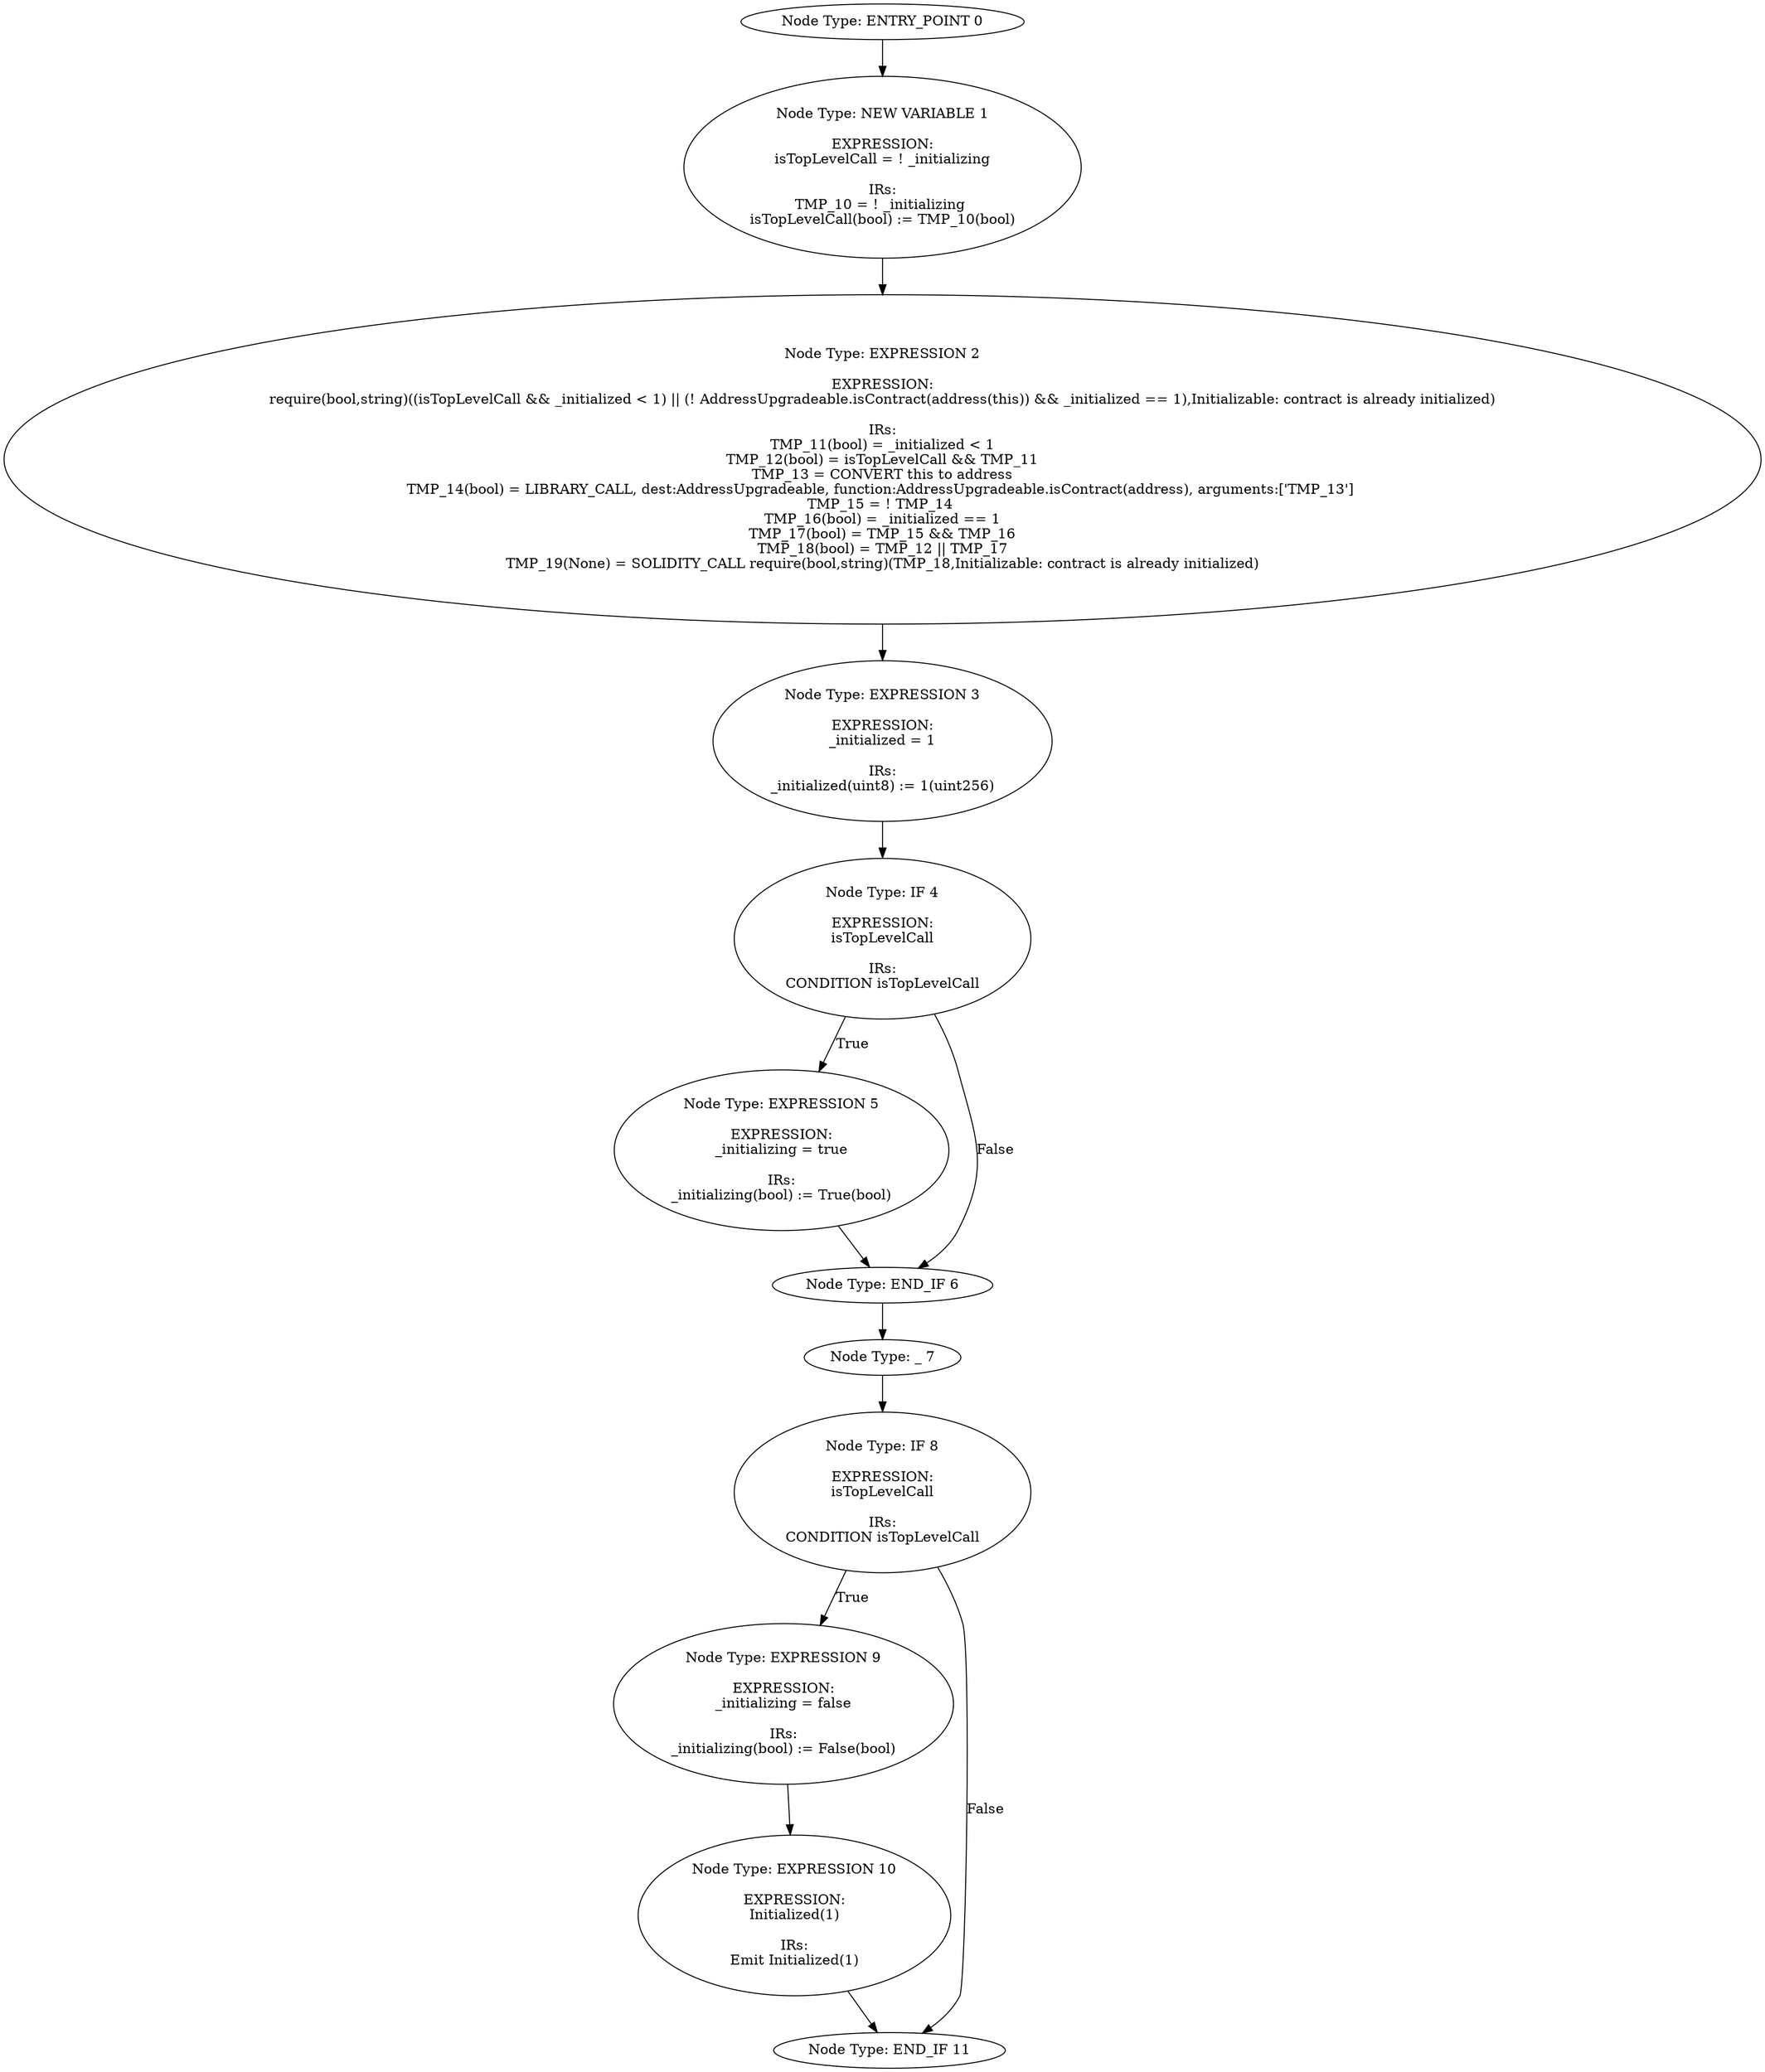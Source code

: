 digraph{
0[label="Node Type: ENTRY_POINT 0
"];
0->1;
1[label="Node Type: NEW VARIABLE 1

EXPRESSION:
isTopLevelCall = ! _initializing

IRs:
TMP_10 = ! _initializing 
isTopLevelCall(bool) := TMP_10(bool)"];
1->2;
2[label="Node Type: EXPRESSION 2

EXPRESSION:
require(bool,string)((isTopLevelCall && _initialized < 1) || (! AddressUpgradeable.isContract(address(this)) && _initialized == 1),Initializable: contract is already initialized)

IRs:
TMP_11(bool) = _initialized < 1
TMP_12(bool) = isTopLevelCall && TMP_11
TMP_13 = CONVERT this to address
TMP_14(bool) = LIBRARY_CALL, dest:AddressUpgradeable, function:AddressUpgradeable.isContract(address), arguments:['TMP_13'] 
TMP_15 = ! TMP_14 
TMP_16(bool) = _initialized == 1
TMP_17(bool) = TMP_15 && TMP_16
TMP_18(bool) = TMP_12 || TMP_17
TMP_19(None) = SOLIDITY_CALL require(bool,string)(TMP_18,Initializable: contract is already initialized)"];
2->3;
3[label="Node Type: EXPRESSION 3

EXPRESSION:
_initialized = 1

IRs:
_initialized(uint8) := 1(uint256)"];
3->4;
4[label="Node Type: IF 4

EXPRESSION:
isTopLevelCall

IRs:
CONDITION isTopLevelCall"];
4->5[label="True"];
4->6[label="False"];
5[label="Node Type: EXPRESSION 5

EXPRESSION:
_initializing = true

IRs:
_initializing(bool) := True(bool)"];
5->6;
6[label="Node Type: END_IF 6
"];
6->7;
7[label="Node Type: _ 7
"];
7->8;
8[label="Node Type: IF 8

EXPRESSION:
isTopLevelCall

IRs:
CONDITION isTopLevelCall"];
8->9[label="True"];
8->11[label="False"];
9[label="Node Type: EXPRESSION 9

EXPRESSION:
_initializing = false

IRs:
_initializing(bool) := False(bool)"];
9->10;
10[label="Node Type: EXPRESSION 10

EXPRESSION:
Initialized(1)

IRs:
Emit Initialized(1)"];
10->11;
11[label="Node Type: END_IF 11
"];
}
